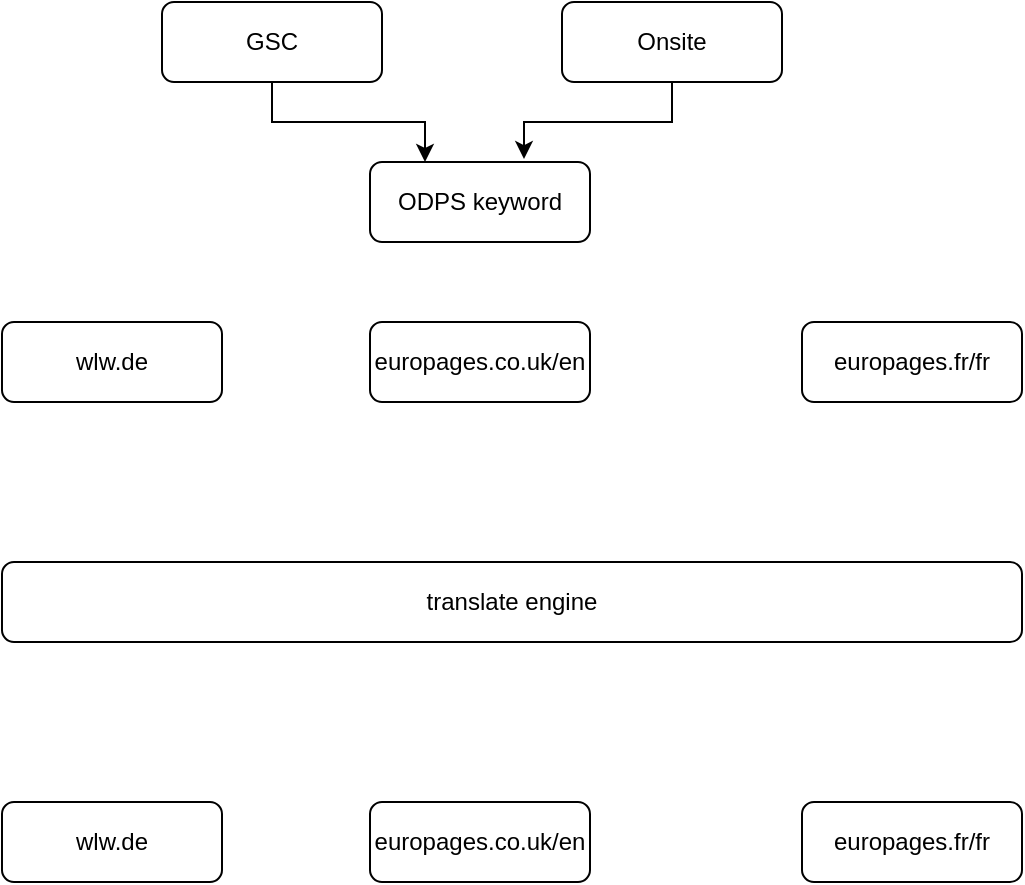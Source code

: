 <mxfile version="24.7.7">
  <diagram name="第 1 页" id="zQPuNM7zzIkmw82SUkmU">
    <mxGraphModel dx="1266" dy="547" grid="1" gridSize="10" guides="1" tooltips="1" connect="1" arrows="1" fold="1" page="1" pageScale="1" pageWidth="827" pageHeight="1169" math="0" shadow="0">
      <root>
        <mxCell id="0" />
        <mxCell id="1" parent="0" />
        <mxCell id="H-o6Q9arv2Ycfd725hF4-1" value="ODPS keyword" style="rounded=1;whiteSpace=wrap;html=1;" vertex="1" parent="1">
          <mxGeometry x="304" y="160" width="110" height="40" as="geometry" />
        </mxCell>
        <mxCell id="H-o6Q9arv2Ycfd725hF4-4" style="edgeStyle=orthogonalEdgeStyle;rounded=0;orthogonalLoop=1;jettySize=auto;html=1;exitX=0.5;exitY=1;exitDx=0;exitDy=0;entryX=0.25;entryY=0;entryDx=0;entryDy=0;" edge="1" parent="1" source="H-o6Q9arv2Ycfd725hF4-2" target="H-o6Q9arv2Ycfd725hF4-1">
          <mxGeometry relative="1" as="geometry" />
        </mxCell>
        <mxCell id="H-o6Q9arv2Ycfd725hF4-2" value="GSC" style="rounded=1;whiteSpace=wrap;html=1;" vertex="1" parent="1">
          <mxGeometry x="200" y="80" width="110" height="40" as="geometry" />
        </mxCell>
        <mxCell id="H-o6Q9arv2Ycfd725hF4-3" value="Onsite" style="rounded=1;whiteSpace=wrap;html=1;" vertex="1" parent="1">
          <mxGeometry x="400" y="80" width="110" height="40" as="geometry" />
        </mxCell>
        <mxCell id="H-o6Q9arv2Ycfd725hF4-5" style="edgeStyle=orthogonalEdgeStyle;rounded=0;orthogonalLoop=1;jettySize=auto;html=1;exitX=0.5;exitY=1;exitDx=0;exitDy=0;entryX=0.7;entryY=-0.037;entryDx=0;entryDy=0;entryPerimeter=0;" edge="1" parent="1" source="H-o6Q9arv2Ycfd725hF4-3" target="H-o6Q9arv2Ycfd725hF4-1">
          <mxGeometry relative="1" as="geometry" />
        </mxCell>
        <mxCell id="H-o6Q9arv2Ycfd725hF4-6" value="wlw.de" style="rounded=1;whiteSpace=wrap;html=1;" vertex="1" parent="1">
          <mxGeometry x="120" y="240" width="110" height="40" as="geometry" />
        </mxCell>
        <mxCell id="H-o6Q9arv2Ycfd725hF4-7" value="europages.co.uk/en" style="rounded=1;whiteSpace=wrap;html=1;" vertex="1" parent="1">
          <mxGeometry x="304" y="240" width="110" height="40" as="geometry" />
        </mxCell>
        <mxCell id="H-o6Q9arv2Ycfd725hF4-8" value="europages.fr/fr" style="rounded=1;whiteSpace=wrap;html=1;" vertex="1" parent="1">
          <mxGeometry x="520" y="240" width="110" height="40" as="geometry" />
        </mxCell>
        <mxCell id="H-o6Q9arv2Ycfd725hF4-9" value="translate engine" style="rounded=1;whiteSpace=wrap;html=1;" vertex="1" parent="1">
          <mxGeometry x="120" y="360" width="510" height="40" as="geometry" />
        </mxCell>
        <mxCell id="H-o6Q9arv2Ycfd725hF4-10" value="wlw.de" style="rounded=1;whiteSpace=wrap;html=1;" vertex="1" parent="1">
          <mxGeometry x="120" y="480" width="110" height="40" as="geometry" />
        </mxCell>
        <mxCell id="H-o6Q9arv2Ycfd725hF4-11" value="europages.co.uk/en" style="rounded=1;whiteSpace=wrap;html=1;" vertex="1" parent="1">
          <mxGeometry x="304" y="480" width="110" height="40" as="geometry" />
        </mxCell>
        <mxCell id="H-o6Q9arv2Ycfd725hF4-12" value="europages.fr/fr" style="rounded=1;whiteSpace=wrap;html=1;" vertex="1" parent="1">
          <mxGeometry x="520" y="480" width="110" height="40" as="geometry" />
        </mxCell>
      </root>
    </mxGraphModel>
  </diagram>
</mxfile>
